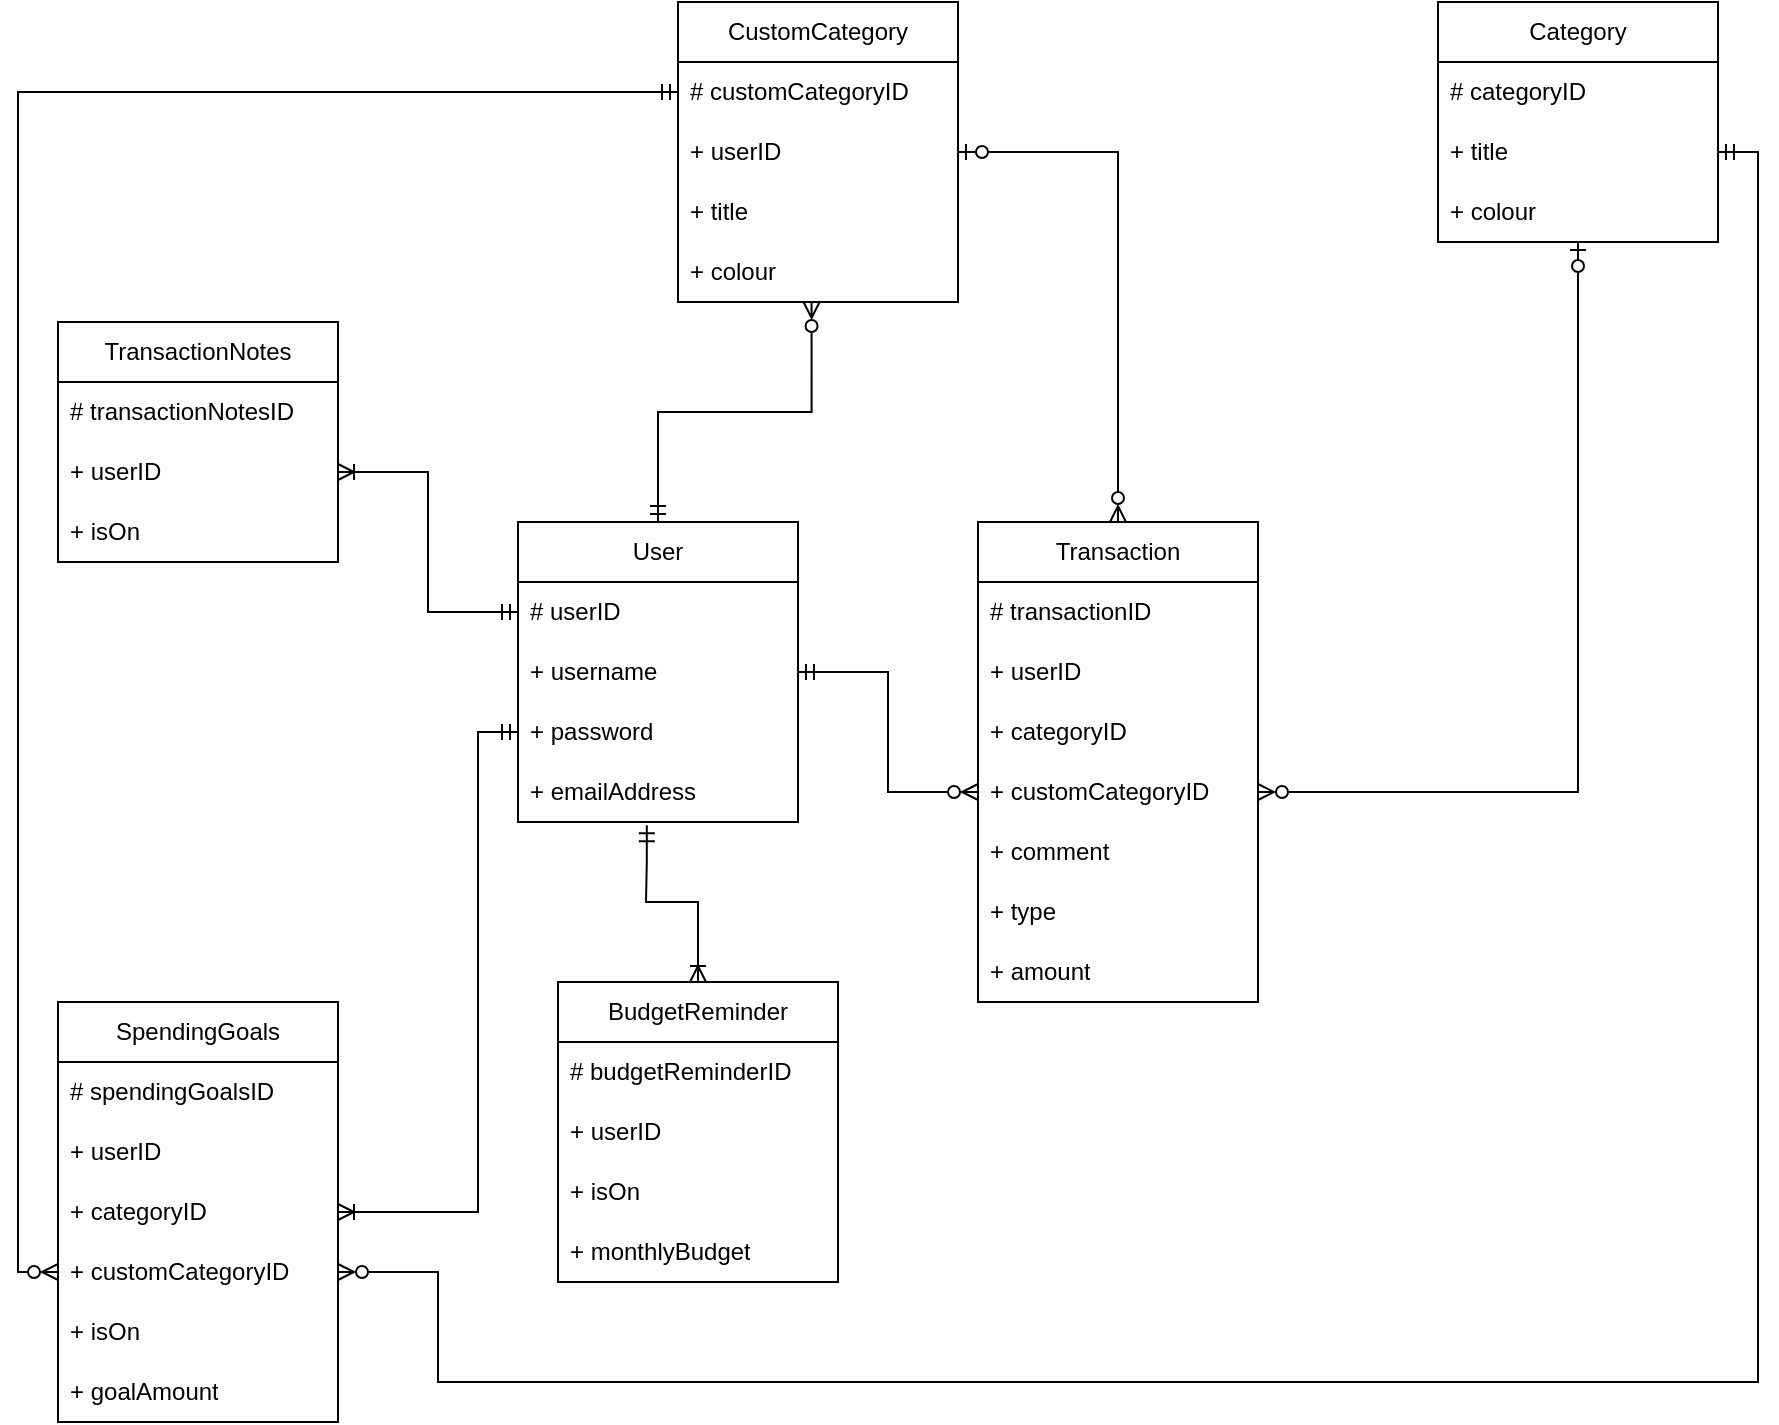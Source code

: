 <mxfile version="23.1.8" type="device">
  <diagram name="Page-1" id="wEBW8owSnB6sSajoJD6v">
    <mxGraphModel dx="1615" dy="815" grid="1" gridSize="10" guides="1" tooltips="1" connect="1" arrows="1" fold="1" page="1" pageScale="1" pageWidth="1169" pageHeight="827" math="0" shadow="0">
      <root>
        <mxCell id="0" />
        <mxCell id="1" parent="0" />
        <mxCell id="aH8ZkH3Hv7XbcANuXXBe-51" style="edgeStyle=orthogonalEdgeStyle;rounded=0;orthogonalLoop=1;jettySize=auto;html=1;entryX=0.5;entryY=0;entryDx=0;entryDy=0;endArrow=ERoneToMany;endFill=0;startArrow=ERmandOne;startFill=0;exitX=0.46;exitY=1.053;exitDx=0;exitDy=0;exitPerimeter=0;" edge="1" parent="1" source="aH8ZkH3Hv7XbcANuXXBe-5" target="aH8ZkH3Hv7XbcANuXXBe-35">
          <mxGeometry relative="1" as="geometry">
            <Array as="points">
              <mxPoint x="364" y="470" />
              <mxPoint x="364" y="470" />
              <mxPoint x="364" y="490" />
              <mxPoint x="390" y="490" />
            </Array>
          </mxGeometry>
        </mxCell>
        <mxCell id="aH8ZkH3Hv7XbcANuXXBe-1" value="User" style="swimlane;fontStyle=0;childLayout=stackLayout;horizontal=1;startSize=30;horizontalStack=0;resizeParent=1;resizeParentMax=0;resizeLast=0;collapsible=1;marginBottom=0;whiteSpace=wrap;html=1;" vertex="1" parent="1">
          <mxGeometry x="300" y="300" width="140" height="150" as="geometry" />
        </mxCell>
        <mxCell id="aH8ZkH3Hv7XbcANuXXBe-2" value="# userID" style="text;strokeColor=none;fillColor=none;align=left;verticalAlign=middle;spacingLeft=4;spacingRight=4;overflow=hidden;points=[[0,0.5],[1,0.5]];portConstraint=eastwest;rotatable=0;whiteSpace=wrap;html=1;" vertex="1" parent="aH8ZkH3Hv7XbcANuXXBe-1">
          <mxGeometry y="30" width="140" height="30" as="geometry" />
        </mxCell>
        <mxCell id="aH8ZkH3Hv7XbcANuXXBe-3" value="+ username" style="text;strokeColor=none;fillColor=none;align=left;verticalAlign=middle;spacingLeft=4;spacingRight=4;overflow=hidden;points=[[0,0.5],[1,0.5]];portConstraint=eastwest;rotatable=0;whiteSpace=wrap;html=1;" vertex="1" parent="aH8ZkH3Hv7XbcANuXXBe-1">
          <mxGeometry y="60" width="140" height="30" as="geometry" />
        </mxCell>
        <mxCell id="aH8ZkH3Hv7XbcANuXXBe-4" value="+ password" style="text;strokeColor=none;fillColor=none;align=left;verticalAlign=middle;spacingLeft=4;spacingRight=4;overflow=hidden;points=[[0,0.5],[1,0.5]];portConstraint=eastwest;rotatable=0;whiteSpace=wrap;html=1;" vertex="1" parent="aH8ZkH3Hv7XbcANuXXBe-1">
          <mxGeometry y="90" width="140" height="30" as="geometry" />
        </mxCell>
        <mxCell id="aH8ZkH3Hv7XbcANuXXBe-5" value="+ emailAddress" style="text;strokeColor=none;fillColor=none;align=left;verticalAlign=middle;spacingLeft=4;spacingRight=4;overflow=hidden;points=[[0,0.5],[1,0.5]];portConstraint=eastwest;rotatable=0;whiteSpace=wrap;html=1;" vertex="1" parent="aH8ZkH3Hv7XbcANuXXBe-1">
          <mxGeometry y="120" width="140" height="30" as="geometry" />
        </mxCell>
        <mxCell id="aH8ZkH3Hv7XbcANuXXBe-6" value="Transaction" style="swimlane;fontStyle=0;childLayout=stackLayout;horizontal=1;startSize=30;horizontalStack=0;resizeParent=1;resizeParentMax=0;resizeLast=0;collapsible=1;marginBottom=0;whiteSpace=wrap;html=1;" vertex="1" parent="1">
          <mxGeometry x="530" y="300" width="140" height="240" as="geometry" />
        </mxCell>
        <mxCell id="aH8ZkH3Hv7XbcANuXXBe-7" value="# transactionID" style="text;strokeColor=none;fillColor=none;align=left;verticalAlign=middle;spacingLeft=4;spacingRight=4;overflow=hidden;points=[[0,0.5],[1,0.5]];portConstraint=eastwest;rotatable=0;whiteSpace=wrap;html=1;" vertex="1" parent="aH8ZkH3Hv7XbcANuXXBe-6">
          <mxGeometry y="30" width="140" height="30" as="geometry" />
        </mxCell>
        <mxCell id="aH8ZkH3Hv7XbcANuXXBe-8" value="+ userID" style="text;strokeColor=none;fillColor=none;align=left;verticalAlign=middle;spacingLeft=4;spacingRight=4;overflow=hidden;points=[[0,0.5],[1,0.5]];portConstraint=eastwest;rotatable=0;whiteSpace=wrap;html=1;" vertex="1" parent="aH8ZkH3Hv7XbcANuXXBe-6">
          <mxGeometry y="60" width="140" height="30" as="geometry" />
        </mxCell>
        <mxCell id="aH8ZkH3Hv7XbcANuXXBe-9" value="+ categoryID" style="text;strokeColor=none;fillColor=none;align=left;verticalAlign=middle;spacingLeft=4;spacingRight=4;overflow=hidden;points=[[0,0.5],[1,0.5]];portConstraint=eastwest;rotatable=0;whiteSpace=wrap;html=1;" vertex="1" parent="aH8ZkH3Hv7XbcANuXXBe-6">
          <mxGeometry y="90" width="140" height="30" as="geometry" />
        </mxCell>
        <mxCell id="aH8ZkH3Hv7XbcANuXXBe-18" value="+ customCategoryID" style="text;strokeColor=none;fillColor=none;align=left;verticalAlign=middle;spacingLeft=4;spacingRight=4;overflow=hidden;points=[[0,0.5],[1,0.5]];portConstraint=eastwest;rotatable=0;whiteSpace=wrap;html=1;" vertex="1" parent="aH8ZkH3Hv7XbcANuXXBe-6">
          <mxGeometry y="120" width="140" height="30" as="geometry" />
        </mxCell>
        <mxCell id="aH8ZkH3Hv7XbcANuXXBe-10" value="+ comment" style="text;strokeColor=none;fillColor=none;align=left;verticalAlign=middle;spacingLeft=4;spacingRight=4;overflow=hidden;points=[[0,0.5],[1,0.5]];portConstraint=eastwest;rotatable=0;whiteSpace=wrap;html=1;" vertex="1" parent="aH8ZkH3Hv7XbcANuXXBe-6">
          <mxGeometry y="150" width="140" height="30" as="geometry" />
        </mxCell>
        <mxCell id="aH8ZkH3Hv7XbcANuXXBe-16" value="+ type" style="text;strokeColor=none;fillColor=none;align=left;verticalAlign=middle;spacingLeft=4;spacingRight=4;overflow=hidden;points=[[0,0.5],[1,0.5]];portConstraint=eastwest;rotatable=0;whiteSpace=wrap;html=1;" vertex="1" parent="aH8ZkH3Hv7XbcANuXXBe-6">
          <mxGeometry y="180" width="140" height="30" as="geometry" />
        </mxCell>
        <mxCell id="aH8ZkH3Hv7XbcANuXXBe-17" value="+ amount" style="text;strokeColor=none;fillColor=none;align=left;verticalAlign=middle;spacingLeft=4;spacingRight=4;overflow=hidden;points=[[0,0.5],[1,0.5]];portConstraint=eastwest;rotatable=0;whiteSpace=wrap;html=1;" vertex="1" parent="aH8ZkH3Hv7XbcANuXXBe-6">
          <mxGeometry y="210" width="140" height="30" as="geometry" />
        </mxCell>
        <mxCell id="aH8ZkH3Hv7XbcANuXXBe-56" style="edgeStyle=orthogonalEdgeStyle;rounded=0;orthogonalLoop=1;jettySize=auto;html=1;entryX=0;entryY=0.5;entryDx=0;entryDy=0;exitX=0;exitY=0.5;exitDx=0;exitDy=0;endArrow=ERzeroToMany;endFill=0;startArrow=ERmandOne;startFill=0;" edge="1" parent="1" source="aH8ZkH3Hv7XbcANuXXBe-12" target="aH8ZkH3Hv7XbcANuXXBe-42">
          <mxGeometry relative="1" as="geometry" />
        </mxCell>
        <mxCell id="aH8ZkH3Hv7XbcANuXXBe-11" value="CustomCategory" style="swimlane;fontStyle=0;childLayout=stackLayout;horizontal=1;startSize=30;horizontalStack=0;resizeParent=1;resizeParentMax=0;resizeLast=0;collapsible=1;marginBottom=0;whiteSpace=wrap;html=1;" vertex="1" parent="1">
          <mxGeometry x="380" y="40" width="140" height="150" as="geometry" />
        </mxCell>
        <mxCell id="aH8ZkH3Hv7XbcANuXXBe-12" value="# customCategoryID" style="text;strokeColor=none;fillColor=none;align=left;verticalAlign=middle;spacingLeft=4;spacingRight=4;overflow=hidden;points=[[0,0.5],[1,0.5]];portConstraint=eastwest;rotatable=0;whiteSpace=wrap;html=1;" vertex="1" parent="aH8ZkH3Hv7XbcANuXXBe-11">
          <mxGeometry y="30" width="140" height="30" as="geometry" />
        </mxCell>
        <mxCell id="aH8ZkH3Hv7XbcANuXXBe-13" value="+ userID" style="text;strokeColor=none;fillColor=none;align=left;verticalAlign=middle;spacingLeft=4;spacingRight=4;overflow=hidden;points=[[0,0.5],[1,0.5]];portConstraint=eastwest;rotatable=0;whiteSpace=wrap;html=1;" vertex="1" parent="aH8ZkH3Hv7XbcANuXXBe-11">
          <mxGeometry y="60" width="140" height="30" as="geometry" />
        </mxCell>
        <mxCell id="aH8ZkH3Hv7XbcANuXXBe-14" value="+ title" style="text;strokeColor=none;fillColor=none;align=left;verticalAlign=middle;spacingLeft=4;spacingRight=4;overflow=hidden;points=[[0,0.5],[1,0.5]];portConstraint=eastwest;rotatable=0;whiteSpace=wrap;html=1;" vertex="1" parent="aH8ZkH3Hv7XbcANuXXBe-11">
          <mxGeometry y="90" width="140" height="30" as="geometry" />
        </mxCell>
        <mxCell id="aH8ZkH3Hv7XbcANuXXBe-15" value="+ colour" style="text;strokeColor=none;fillColor=none;align=left;verticalAlign=middle;spacingLeft=4;spacingRight=4;overflow=hidden;points=[[0,0.5],[1,0.5]];portConstraint=eastwest;rotatable=0;whiteSpace=wrap;html=1;" vertex="1" parent="aH8ZkH3Hv7XbcANuXXBe-11">
          <mxGeometry y="120" width="140" height="30" as="geometry" />
        </mxCell>
        <mxCell id="aH8ZkH3Hv7XbcANuXXBe-47" style="edgeStyle=orthogonalEdgeStyle;rounded=0;orthogonalLoop=1;jettySize=auto;html=1;entryX=1;entryY=0.5;entryDx=0;entryDy=0;startArrow=ERzeroToOne;startFill=0;endArrow=ERzeroToMany;endFill=0;" edge="1" parent="1" source="aH8ZkH3Hv7XbcANuXXBe-19" target="aH8ZkH3Hv7XbcANuXXBe-18">
          <mxGeometry relative="1" as="geometry" />
        </mxCell>
        <mxCell id="aH8ZkH3Hv7XbcANuXXBe-19" value="Category" style="swimlane;fontStyle=0;childLayout=stackLayout;horizontal=1;startSize=30;horizontalStack=0;resizeParent=1;resizeParentMax=0;resizeLast=0;collapsible=1;marginBottom=0;whiteSpace=wrap;html=1;" vertex="1" parent="1">
          <mxGeometry x="760" y="40" width="140" height="120" as="geometry" />
        </mxCell>
        <mxCell id="aH8ZkH3Hv7XbcANuXXBe-20" value="# categoryID" style="text;strokeColor=none;fillColor=none;align=left;verticalAlign=middle;spacingLeft=4;spacingRight=4;overflow=hidden;points=[[0,0.5],[1,0.5]];portConstraint=eastwest;rotatable=0;whiteSpace=wrap;html=1;" vertex="1" parent="aH8ZkH3Hv7XbcANuXXBe-19">
          <mxGeometry y="30" width="140" height="30" as="geometry" />
        </mxCell>
        <mxCell id="aH8ZkH3Hv7XbcANuXXBe-22" value="+ title" style="text;strokeColor=none;fillColor=none;align=left;verticalAlign=middle;spacingLeft=4;spacingRight=4;overflow=hidden;points=[[0,0.5],[1,0.5]];portConstraint=eastwest;rotatable=0;whiteSpace=wrap;html=1;" vertex="1" parent="aH8ZkH3Hv7XbcANuXXBe-19">
          <mxGeometry y="60" width="140" height="30" as="geometry" />
        </mxCell>
        <mxCell id="aH8ZkH3Hv7XbcANuXXBe-23" value="+ colour" style="text;strokeColor=none;fillColor=none;align=left;verticalAlign=middle;spacingLeft=4;spacingRight=4;overflow=hidden;points=[[0,0.5],[1,0.5]];portConstraint=eastwest;rotatable=0;whiteSpace=wrap;html=1;" vertex="1" parent="aH8ZkH3Hv7XbcANuXXBe-19">
          <mxGeometry y="90" width="140" height="30" as="geometry" />
        </mxCell>
        <mxCell id="aH8ZkH3Hv7XbcANuXXBe-30" value="TransactionNotes" style="swimlane;fontStyle=0;childLayout=stackLayout;horizontal=1;startSize=30;horizontalStack=0;resizeParent=1;resizeParentMax=0;resizeLast=0;collapsible=1;marginBottom=0;whiteSpace=wrap;html=1;" vertex="1" parent="1">
          <mxGeometry x="70" y="200" width="140" height="120" as="geometry" />
        </mxCell>
        <mxCell id="aH8ZkH3Hv7XbcANuXXBe-52" value="# transactionNotesID" style="text;strokeColor=none;fillColor=none;align=left;verticalAlign=middle;spacingLeft=4;spacingRight=4;overflow=hidden;points=[[0,0.5],[1,0.5]];portConstraint=eastwest;rotatable=0;whiteSpace=wrap;html=1;" vertex="1" parent="aH8ZkH3Hv7XbcANuXXBe-30">
          <mxGeometry y="30" width="140" height="30" as="geometry" />
        </mxCell>
        <mxCell id="aH8ZkH3Hv7XbcANuXXBe-31" value="+ userID" style="text;strokeColor=none;fillColor=none;align=left;verticalAlign=middle;spacingLeft=4;spacingRight=4;overflow=hidden;points=[[0,0.5],[1,0.5]];portConstraint=eastwest;rotatable=0;whiteSpace=wrap;html=1;" vertex="1" parent="aH8ZkH3Hv7XbcANuXXBe-30">
          <mxGeometry y="60" width="140" height="30" as="geometry" />
        </mxCell>
        <mxCell id="aH8ZkH3Hv7XbcANuXXBe-32" value="+ isOn" style="text;strokeColor=none;fillColor=none;align=left;verticalAlign=middle;spacingLeft=4;spacingRight=4;overflow=hidden;points=[[0,0.5],[1,0.5]];portConstraint=eastwest;rotatable=0;whiteSpace=wrap;html=1;" vertex="1" parent="aH8ZkH3Hv7XbcANuXXBe-30">
          <mxGeometry y="90" width="140" height="30" as="geometry" />
        </mxCell>
        <mxCell id="aH8ZkH3Hv7XbcANuXXBe-35" value="BudgetReminder" style="swimlane;fontStyle=0;childLayout=stackLayout;horizontal=1;startSize=30;horizontalStack=0;resizeParent=1;resizeParentMax=0;resizeLast=0;collapsible=1;marginBottom=0;whiteSpace=wrap;html=1;" vertex="1" parent="1">
          <mxGeometry x="320" y="530" width="140" height="150" as="geometry" />
        </mxCell>
        <mxCell id="aH8ZkH3Hv7XbcANuXXBe-53" value="# budgetReminderID" style="text;strokeColor=none;fillColor=none;align=left;verticalAlign=middle;spacingLeft=4;spacingRight=4;overflow=hidden;points=[[0,0.5],[1,0.5]];portConstraint=eastwest;rotatable=0;whiteSpace=wrap;html=1;" vertex="1" parent="aH8ZkH3Hv7XbcANuXXBe-35">
          <mxGeometry y="30" width="140" height="30" as="geometry" />
        </mxCell>
        <mxCell id="aH8ZkH3Hv7XbcANuXXBe-36" value="+ userID" style="text;strokeColor=none;fillColor=none;align=left;verticalAlign=middle;spacingLeft=4;spacingRight=4;overflow=hidden;points=[[0,0.5],[1,0.5]];portConstraint=eastwest;rotatable=0;whiteSpace=wrap;html=1;" vertex="1" parent="aH8ZkH3Hv7XbcANuXXBe-35">
          <mxGeometry y="60" width="140" height="30" as="geometry" />
        </mxCell>
        <mxCell id="aH8ZkH3Hv7XbcANuXXBe-37" value="+ isOn" style="text;strokeColor=none;fillColor=none;align=left;verticalAlign=middle;spacingLeft=4;spacingRight=4;overflow=hidden;points=[[0,0.5],[1,0.5]];portConstraint=eastwest;rotatable=0;whiteSpace=wrap;html=1;" vertex="1" parent="aH8ZkH3Hv7XbcANuXXBe-35">
          <mxGeometry y="90" width="140" height="30" as="geometry" />
        </mxCell>
        <mxCell id="aH8ZkH3Hv7XbcANuXXBe-41" value="+ monthlyBudget" style="text;strokeColor=none;fillColor=none;align=left;verticalAlign=middle;spacingLeft=4;spacingRight=4;overflow=hidden;points=[[0,0.5],[1,0.5]];portConstraint=eastwest;rotatable=0;whiteSpace=wrap;html=1;" vertex="1" parent="aH8ZkH3Hv7XbcANuXXBe-35">
          <mxGeometry y="120" width="140" height="30" as="geometry" />
        </mxCell>
        <mxCell id="aH8ZkH3Hv7XbcANuXXBe-38" value="SpendingGoals" style="swimlane;fontStyle=0;childLayout=stackLayout;horizontal=1;startSize=30;horizontalStack=0;resizeParent=1;resizeParentMax=0;resizeLast=0;collapsible=1;marginBottom=0;whiteSpace=wrap;html=1;" vertex="1" parent="1">
          <mxGeometry x="70" y="540" width="140" height="210" as="geometry" />
        </mxCell>
        <mxCell id="aH8ZkH3Hv7XbcANuXXBe-54" value="# spendingGoalsID" style="text;strokeColor=none;fillColor=none;align=left;verticalAlign=middle;spacingLeft=4;spacingRight=4;overflow=hidden;points=[[0,0.5],[1,0.5]];portConstraint=eastwest;rotatable=0;whiteSpace=wrap;html=1;" vertex="1" parent="aH8ZkH3Hv7XbcANuXXBe-38">
          <mxGeometry y="30" width="140" height="30" as="geometry" />
        </mxCell>
        <mxCell id="aH8ZkH3Hv7XbcANuXXBe-39" value="+ userID" style="text;strokeColor=none;fillColor=none;align=left;verticalAlign=middle;spacingLeft=4;spacingRight=4;overflow=hidden;points=[[0,0.5],[1,0.5]];portConstraint=eastwest;rotatable=0;whiteSpace=wrap;html=1;" vertex="1" parent="aH8ZkH3Hv7XbcANuXXBe-38">
          <mxGeometry y="60" width="140" height="30" as="geometry" />
        </mxCell>
        <mxCell id="aH8ZkH3Hv7XbcANuXXBe-40" value="+ categoryID" style="text;strokeColor=none;fillColor=none;align=left;verticalAlign=middle;spacingLeft=4;spacingRight=4;overflow=hidden;points=[[0,0.5],[1,0.5]];portConstraint=eastwest;rotatable=0;whiteSpace=wrap;html=1;" vertex="1" parent="aH8ZkH3Hv7XbcANuXXBe-38">
          <mxGeometry y="90" width="140" height="30" as="geometry" />
        </mxCell>
        <mxCell id="aH8ZkH3Hv7XbcANuXXBe-42" value="+ customCategoryID" style="text;strokeColor=none;fillColor=none;align=left;verticalAlign=middle;spacingLeft=4;spacingRight=4;overflow=hidden;points=[[0,0.5],[1,0.5]];portConstraint=eastwest;rotatable=0;whiteSpace=wrap;html=1;" vertex="1" parent="aH8ZkH3Hv7XbcANuXXBe-38">
          <mxGeometry y="120" width="140" height="30" as="geometry" />
        </mxCell>
        <mxCell id="aH8ZkH3Hv7XbcANuXXBe-43" value="+ isOn" style="text;strokeColor=none;fillColor=none;align=left;verticalAlign=middle;spacingLeft=4;spacingRight=4;overflow=hidden;points=[[0,0.5],[1,0.5]];portConstraint=eastwest;rotatable=0;whiteSpace=wrap;html=1;" vertex="1" parent="aH8ZkH3Hv7XbcANuXXBe-38">
          <mxGeometry y="150" width="140" height="30" as="geometry" />
        </mxCell>
        <mxCell id="aH8ZkH3Hv7XbcANuXXBe-44" value="+ goalAmount" style="text;strokeColor=none;fillColor=none;align=left;verticalAlign=middle;spacingLeft=4;spacingRight=4;overflow=hidden;points=[[0,0.5],[1,0.5]];portConstraint=eastwest;rotatable=0;whiteSpace=wrap;html=1;" vertex="1" parent="aH8ZkH3Hv7XbcANuXXBe-38">
          <mxGeometry y="180" width="140" height="30" as="geometry" />
        </mxCell>
        <mxCell id="aH8ZkH3Hv7XbcANuXXBe-45" style="edgeStyle=orthogonalEdgeStyle;rounded=0;orthogonalLoop=1;jettySize=auto;html=1;entryX=0.477;entryY=1;entryDx=0;entryDy=0;entryPerimeter=0;endArrow=ERzeroToMany;endFill=0;startArrow=ERmandOne;startFill=0;" edge="1" parent="1" source="aH8ZkH3Hv7XbcANuXXBe-1" target="aH8ZkH3Hv7XbcANuXXBe-15">
          <mxGeometry relative="1" as="geometry" />
        </mxCell>
        <mxCell id="aH8ZkH3Hv7XbcANuXXBe-48" style="edgeStyle=orthogonalEdgeStyle;rounded=0;orthogonalLoop=1;jettySize=auto;html=1;entryX=0.5;entryY=0;entryDx=0;entryDy=0;endArrow=ERzeroToMany;endFill=0;startArrow=ERzeroToOne;startFill=0;" edge="1" parent="1" source="aH8ZkH3Hv7XbcANuXXBe-13" target="aH8ZkH3Hv7XbcANuXXBe-6">
          <mxGeometry relative="1" as="geometry" />
        </mxCell>
        <mxCell id="aH8ZkH3Hv7XbcANuXXBe-49" style="edgeStyle=orthogonalEdgeStyle;rounded=0;orthogonalLoop=1;jettySize=auto;html=1;entryX=0;entryY=0.5;entryDx=0;entryDy=0;endArrow=ERzeroToMany;endFill=0;startArrow=ERmandOne;startFill=0;" edge="1" parent="1" source="aH8ZkH3Hv7XbcANuXXBe-3" target="aH8ZkH3Hv7XbcANuXXBe-18">
          <mxGeometry relative="1" as="geometry" />
        </mxCell>
        <mxCell id="aH8ZkH3Hv7XbcANuXXBe-50" style="edgeStyle=orthogonalEdgeStyle;rounded=0;orthogonalLoop=1;jettySize=auto;html=1;entryX=1;entryY=0.5;entryDx=0;entryDy=0;endArrow=ERoneToMany;endFill=0;startArrow=ERmandOne;startFill=0;exitX=0;exitY=0.5;exitDx=0;exitDy=0;" edge="1" parent="1" source="aH8ZkH3Hv7XbcANuXXBe-2" target="aH8ZkH3Hv7XbcANuXXBe-31">
          <mxGeometry relative="1" as="geometry" />
        </mxCell>
        <mxCell id="aH8ZkH3Hv7XbcANuXXBe-55" style="edgeStyle=orthogonalEdgeStyle;rounded=0;orthogonalLoop=1;jettySize=auto;html=1;endArrow=ERoneToMany;endFill=0;startArrow=ERmandOne;startFill=0;exitX=0;exitY=0.5;exitDx=0;exitDy=0;" edge="1" parent="1" source="aH8ZkH3Hv7XbcANuXXBe-4" target="aH8ZkH3Hv7XbcANuXXBe-40">
          <mxGeometry relative="1" as="geometry">
            <Array as="points">
              <mxPoint x="280" y="405" />
              <mxPoint x="280" y="645" />
            </Array>
          </mxGeometry>
        </mxCell>
        <mxCell id="aH8ZkH3Hv7XbcANuXXBe-57" style="edgeStyle=orthogonalEdgeStyle;rounded=0;orthogonalLoop=1;jettySize=auto;html=1;entryX=1;entryY=0.5;entryDx=0;entryDy=0;exitX=1;exitY=0.5;exitDx=0;exitDy=0;endArrow=ERzeroToMany;endFill=0;startArrow=ERmandOne;startFill=0;" edge="1" parent="1" source="aH8ZkH3Hv7XbcANuXXBe-22" target="aH8ZkH3Hv7XbcANuXXBe-42">
          <mxGeometry relative="1" as="geometry">
            <Array as="points">
              <mxPoint x="920" y="115" />
              <mxPoint x="920" y="730" />
              <mxPoint x="260" y="730" />
              <mxPoint x="260" y="675" />
            </Array>
          </mxGeometry>
        </mxCell>
      </root>
    </mxGraphModel>
  </diagram>
</mxfile>
